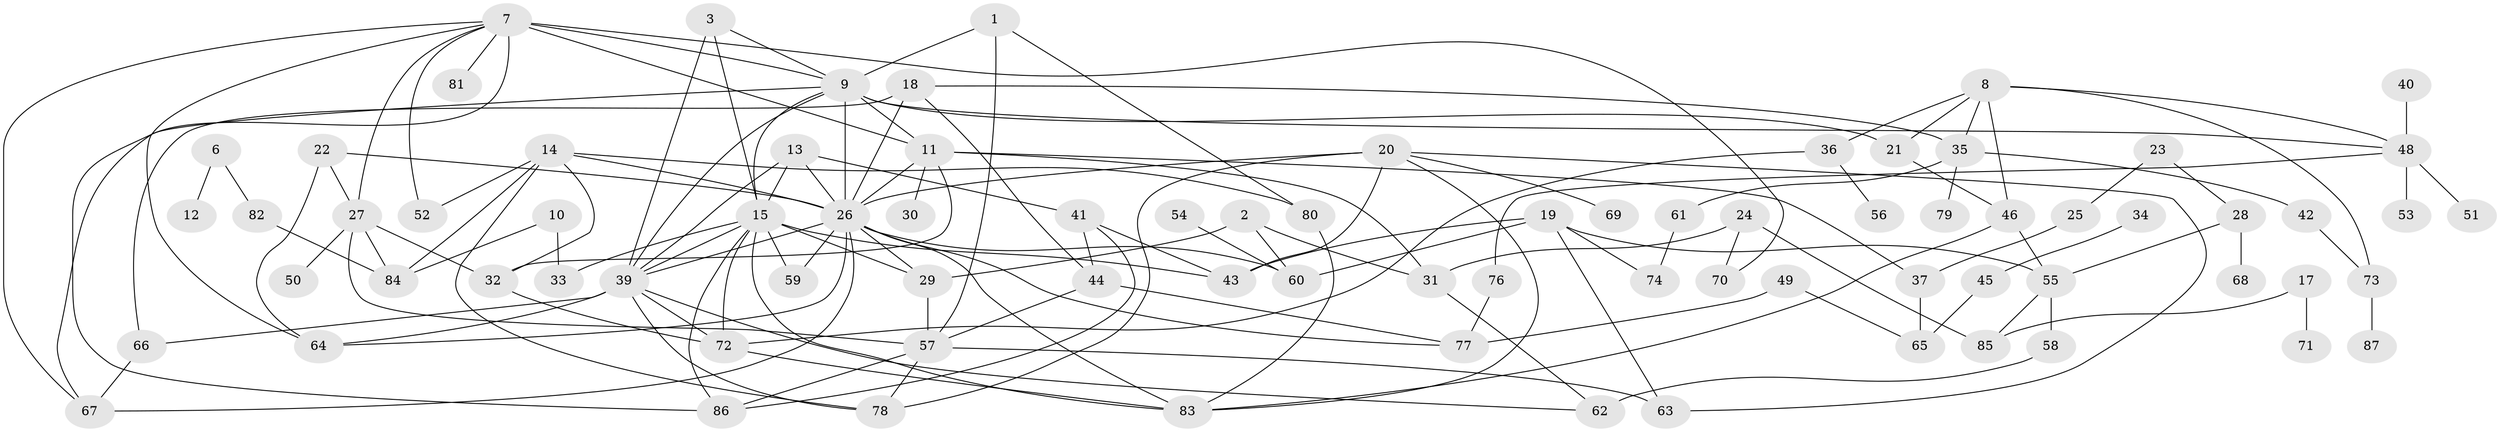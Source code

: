 // original degree distribution, {1: 0.15447154471544716, 3: 0.18699186991869918, 0: 0.04065040650406504, 2: 0.24390243902439024, 4: 0.21138211382113822, 6: 0.06504065040650407, 8: 0.016260162601626018, 5: 0.056910569105691054, 7: 0.024390243902439025}
// Generated by graph-tools (version 1.1) at 2025/48/03/04/25 22:48:00]
// undirected, 81 vertices, 143 edges
graph export_dot {
  node [color=gray90,style=filled];
  1;
  2;
  3;
  6;
  7;
  8;
  9;
  10;
  11;
  12;
  13;
  14;
  15;
  17;
  18;
  19;
  20;
  21;
  22;
  23;
  24;
  25;
  26;
  27;
  28;
  29;
  30;
  31;
  32;
  33;
  34;
  35;
  36;
  37;
  39;
  40;
  41;
  42;
  43;
  44;
  45;
  46;
  48;
  49;
  50;
  51;
  52;
  53;
  54;
  55;
  56;
  57;
  58;
  59;
  60;
  61;
  62;
  63;
  64;
  65;
  66;
  67;
  68;
  69;
  70;
  71;
  72;
  73;
  74;
  76;
  77;
  78;
  79;
  80;
  81;
  82;
  83;
  84;
  85;
  86;
  87;
  1 -- 9 [weight=1.0];
  1 -- 57 [weight=1.0];
  1 -- 80 [weight=1.0];
  2 -- 29 [weight=1.0];
  2 -- 31 [weight=1.0];
  2 -- 60 [weight=1.0];
  3 -- 9 [weight=1.0];
  3 -- 15 [weight=1.0];
  3 -- 39 [weight=1.0];
  6 -- 12 [weight=1.0];
  6 -- 82 [weight=1.0];
  7 -- 9 [weight=1.0];
  7 -- 11 [weight=3.0];
  7 -- 27 [weight=1.0];
  7 -- 52 [weight=1.0];
  7 -- 64 [weight=1.0];
  7 -- 67 [weight=1.0];
  7 -- 70 [weight=1.0];
  7 -- 81 [weight=1.0];
  7 -- 86 [weight=1.0];
  8 -- 21 [weight=1.0];
  8 -- 35 [weight=1.0];
  8 -- 36 [weight=1.0];
  8 -- 46 [weight=1.0];
  8 -- 48 [weight=1.0];
  8 -- 73 [weight=1.0];
  9 -- 11 [weight=2.0];
  9 -- 15 [weight=1.0];
  9 -- 21 [weight=1.0];
  9 -- 26 [weight=1.0];
  9 -- 39 [weight=1.0];
  9 -- 48 [weight=1.0];
  9 -- 67 [weight=1.0];
  10 -- 33 [weight=1.0];
  10 -- 84 [weight=1.0];
  11 -- 26 [weight=2.0];
  11 -- 30 [weight=1.0];
  11 -- 31 [weight=1.0];
  11 -- 32 [weight=1.0];
  11 -- 37 [weight=1.0];
  13 -- 15 [weight=2.0];
  13 -- 26 [weight=1.0];
  13 -- 39 [weight=1.0];
  13 -- 41 [weight=1.0];
  14 -- 26 [weight=1.0];
  14 -- 32 [weight=1.0];
  14 -- 52 [weight=1.0];
  14 -- 78 [weight=1.0];
  14 -- 80 [weight=1.0];
  14 -- 84 [weight=1.0];
  15 -- 29 [weight=1.0];
  15 -- 33 [weight=1.0];
  15 -- 39 [weight=1.0];
  15 -- 43 [weight=1.0];
  15 -- 59 [weight=1.0];
  15 -- 72 [weight=1.0];
  15 -- 83 [weight=1.0];
  15 -- 86 [weight=1.0];
  17 -- 71 [weight=1.0];
  17 -- 85 [weight=1.0];
  18 -- 26 [weight=1.0];
  18 -- 35 [weight=1.0];
  18 -- 44 [weight=1.0];
  18 -- 66 [weight=1.0];
  19 -- 43 [weight=1.0];
  19 -- 55 [weight=1.0];
  19 -- 60 [weight=1.0];
  19 -- 63 [weight=1.0];
  19 -- 74 [weight=1.0];
  20 -- 26 [weight=1.0];
  20 -- 43 [weight=1.0];
  20 -- 63 [weight=1.0];
  20 -- 69 [weight=1.0];
  20 -- 78 [weight=1.0];
  20 -- 83 [weight=1.0];
  21 -- 46 [weight=1.0];
  22 -- 26 [weight=1.0];
  22 -- 27 [weight=1.0];
  22 -- 64 [weight=1.0];
  23 -- 25 [weight=1.0];
  23 -- 28 [weight=1.0];
  24 -- 31 [weight=1.0];
  24 -- 70 [weight=1.0];
  24 -- 85 [weight=1.0];
  25 -- 37 [weight=1.0];
  26 -- 29 [weight=1.0];
  26 -- 39 [weight=1.0];
  26 -- 59 [weight=1.0];
  26 -- 60 [weight=1.0];
  26 -- 64 [weight=1.0];
  26 -- 67 [weight=1.0];
  26 -- 77 [weight=1.0];
  26 -- 83 [weight=1.0];
  27 -- 32 [weight=2.0];
  27 -- 50 [weight=1.0];
  27 -- 57 [weight=1.0];
  27 -- 84 [weight=1.0];
  28 -- 55 [weight=1.0];
  28 -- 68 [weight=1.0];
  29 -- 57 [weight=1.0];
  31 -- 62 [weight=1.0];
  32 -- 72 [weight=1.0];
  34 -- 45 [weight=1.0];
  35 -- 42 [weight=1.0];
  35 -- 61 [weight=1.0];
  35 -- 79 [weight=1.0];
  36 -- 56 [weight=1.0];
  36 -- 72 [weight=1.0];
  37 -- 65 [weight=1.0];
  39 -- 62 [weight=1.0];
  39 -- 64 [weight=1.0];
  39 -- 66 [weight=1.0];
  39 -- 72 [weight=1.0];
  39 -- 78 [weight=1.0];
  40 -- 48 [weight=1.0];
  41 -- 43 [weight=1.0];
  41 -- 44 [weight=1.0];
  41 -- 86 [weight=1.0];
  42 -- 73 [weight=1.0];
  44 -- 57 [weight=1.0];
  44 -- 77 [weight=1.0];
  45 -- 65 [weight=1.0];
  46 -- 55 [weight=1.0];
  46 -- 83 [weight=1.0];
  48 -- 51 [weight=1.0];
  48 -- 53 [weight=1.0];
  48 -- 76 [weight=1.0];
  49 -- 65 [weight=1.0];
  49 -- 77 [weight=1.0];
  54 -- 60 [weight=1.0];
  55 -- 58 [weight=1.0];
  55 -- 85 [weight=1.0];
  57 -- 63 [weight=1.0];
  57 -- 78 [weight=1.0];
  57 -- 86 [weight=1.0];
  58 -- 62 [weight=1.0];
  61 -- 74 [weight=1.0];
  66 -- 67 [weight=1.0];
  72 -- 83 [weight=1.0];
  73 -- 87 [weight=1.0];
  76 -- 77 [weight=1.0];
  80 -- 83 [weight=1.0];
  82 -- 84 [weight=1.0];
}
